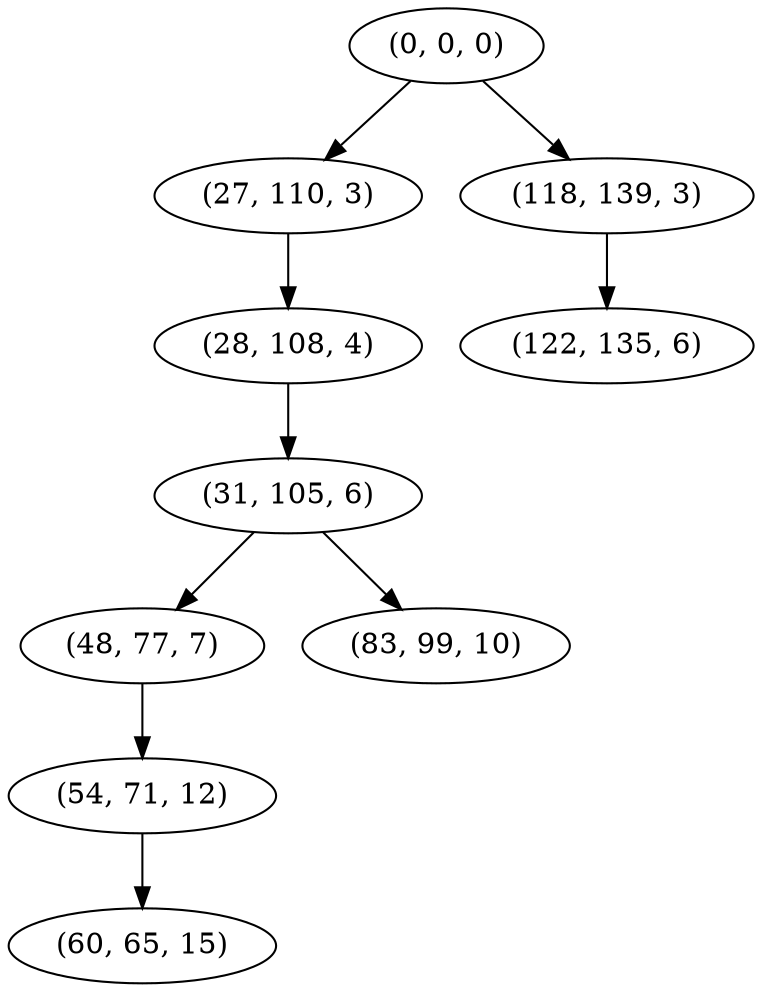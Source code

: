 digraph tree {
    "(0, 0, 0)";
    "(27, 110, 3)";
    "(28, 108, 4)";
    "(31, 105, 6)";
    "(48, 77, 7)";
    "(54, 71, 12)";
    "(60, 65, 15)";
    "(83, 99, 10)";
    "(118, 139, 3)";
    "(122, 135, 6)";
    "(0, 0, 0)" -> "(27, 110, 3)";
    "(0, 0, 0)" -> "(118, 139, 3)";
    "(27, 110, 3)" -> "(28, 108, 4)";
    "(28, 108, 4)" -> "(31, 105, 6)";
    "(31, 105, 6)" -> "(48, 77, 7)";
    "(31, 105, 6)" -> "(83, 99, 10)";
    "(48, 77, 7)" -> "(54, 71, 12)";
    "(54, 71, 12)" -> "(60, 65, 15)";
    "(118, 139, 3)" -> "(122, 135, 6)";
}
